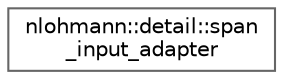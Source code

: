 digraph "Graphical Class Hierarchy"
{
 // LATEX_PDF_SIZE
  bgcolor="transparent";
  edge [fontname=Helvetica,fontsize=10,labelfontname=Helvetica,labelfontsize=10];
  node [fontname=Helvetica,fontsize=10,shape=box,height=0.2,width=0.4];
  rankdir="LR";
  Node0 [id="Node000000",label="nlohmann::detail::span\l_input_adapter",height=0.2,width=0.4,color="grey40", fillcolor="white", style="filled",URL="$classnlohmann_1_1detail_1_1span__input__adapter.html",tooltip=" "];
}
